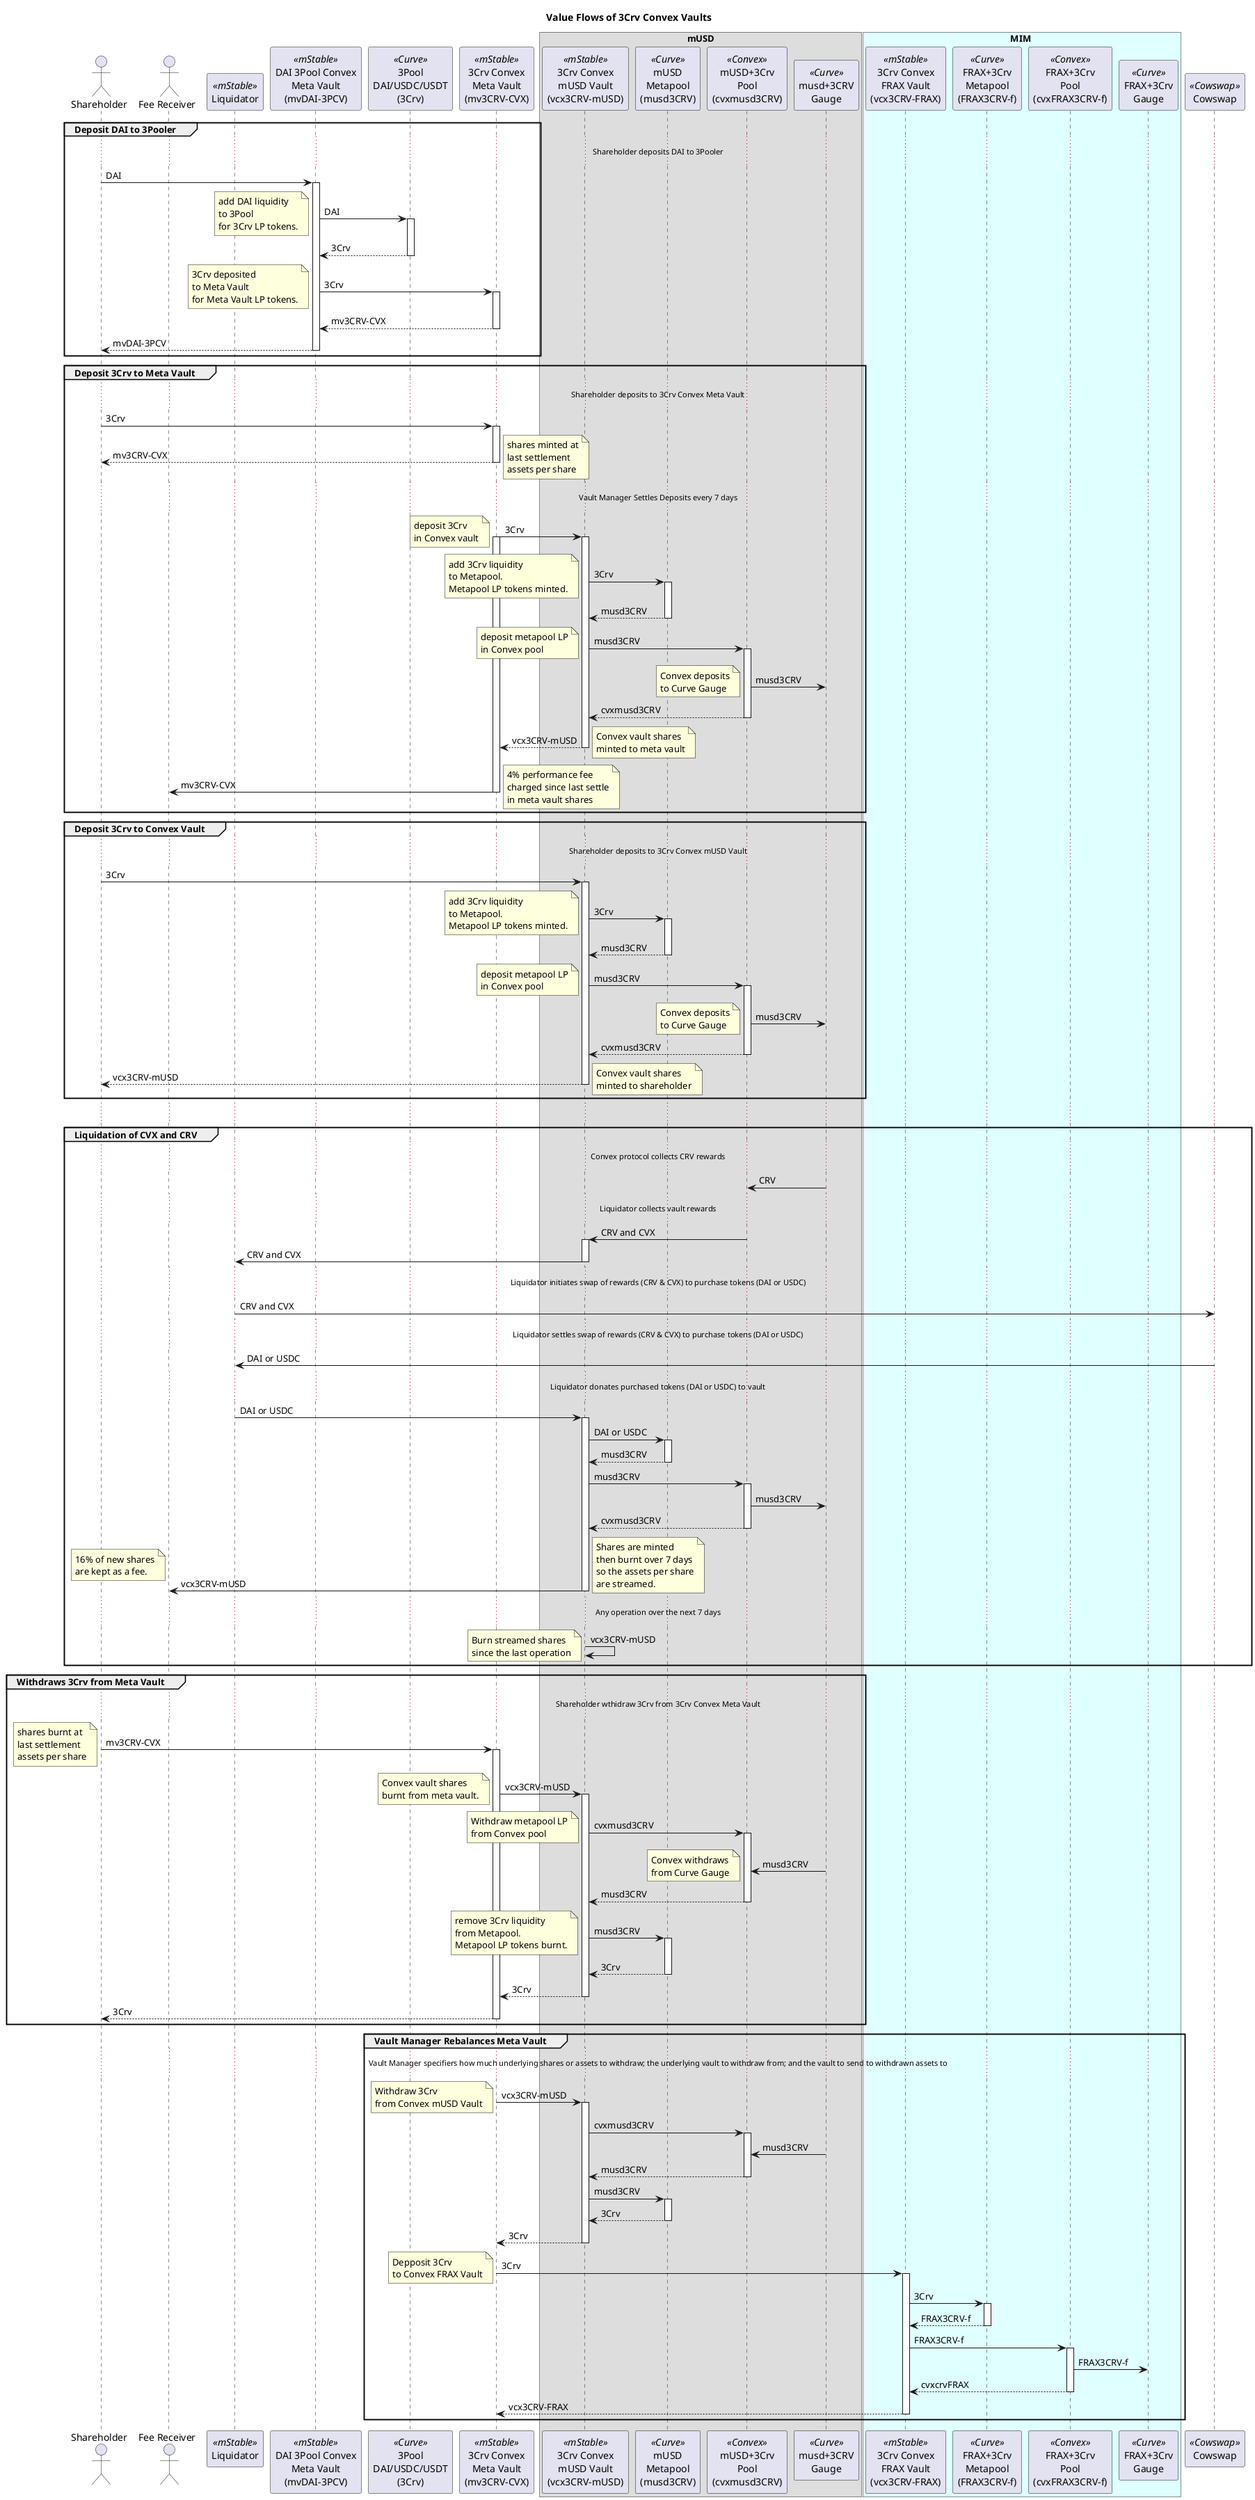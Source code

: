 @startuml

title "Value Flows of 3Crv Convex Vaults"

actor "Shareholder" as sh
actor "Fee Receiver" as fr
participant "Liquidator" as l <<mStable>>
participant "DAI 3Pool Convex\nMeta Vault\n(mvDAI-3PCV)" as 3pDAI <<mStable>>
participant "3Pool\nDAI/USDC/USDT\n(3Crv)" as 3pool <<Curve>>
participant "3Crv Convex\nMeta Vault\n(mv3CRV-CVX)" as mv <<mStable>>
box mUSD
participant "3Crv Convex\nmUSD Vault\n(vcx3CRV-mUSD)" as musdbv <<mStable>>
participant "mUSD\nMetapool\n(musd3CRV)" as musdmp <<Curve>>
participant "mUSD+3Crv\nPool\n(cvxmusd3CRV)" as cvxmusd <<Convex>>
participant "musd+3CRV\nGauge" as musdg <<Curve>>
end box
box MIM #LightCyan
participant "3Crv Convex\nFRAX Vault\n(vcx3CRV-FRAX)" as mimbv <<mStable>>
participant "FRAX+3Crv\nMetapool\n(FRAX3CRV-f)" as mimmp <<Curve>>
participant "FRAX+3Crv\nPool\n(cvxFRAX3CRV-f)" as cvxmim <<Convex>>
participant "FRAX+3Crv\nGauge" as mimg <<Curve>>
end box
participant "Cowswap" as cs <<Cowswap>>

group #transparent Deposit DAI to 3Pooler

... Shareholder deposits DAI to 3Pooler ...

sh -> 3pDAI : DAI
activate 3pDAI
3pDAI -> 3pool : DAI
activate 3pool
note left : add DAI liquidity\nto 3Pool\nfor 3Crv LP tokens.
return 3Crv
3pDAI -> mv : 3Crv
activate mv
note left : 3Crv deposited\nto Meta Vault\nfor Meta Vault LP tokens.
return mv3CRV-CVX
return mvDAI-3PCV

end

group #transparent Deposit 3Crv to Meta Vault

... Shareholder deposits to 3Crv Convex Meta Vault ...

sh -> mv : 3Crv
activate mv
return mv3CRV-CVX
note right : shares minted at\nlast settlement\nassets per share

... Vault Manager Settles Deposits every 7 days ...

mv -> musdbv : 3Crv
activate mv
activate musdbv
note left : deposit 3Crv\nin Convex vault
musdbv -> musdmp : 3Crv
activate musdmp
note left : add 3Crv liquidity\nto Metapool.\nMetapool LP tokens minted.
return musd3CRV
musdbv -> cvxmusd : musd3CRV
activate cvxmusd
note left : deposit metapool LP\nin Convex pool
cvxmusd -> musdg : musd3CRV
note left : Convex deposits\nto Curve Gauge
' activate musdg
' return 
return cvxmusd3CRV
return vcx3CRV-mUSD
note right : Convex vault shares\nminted to meta vault

mv -> fr : mv3CRV-CVX
note right : 4% performance fee\ncharged since last settle\nin meta vault shares
deactivate mv

end

group #transparent Deposit 3Crv to Convex Vault

... Shareholder deposits to 3Crv Convex mUSD Vault ...

sh -> musdbv : 3Crv
activate musdbv
musdbv -> musdmp : 3Crv
activate musdmp
note left : add 3Crv liquidity\nto Metapool.\nMetapool LP tokens minted.
return musd3CRV
musdbv -> cvxmusd : musd3CRV
activate cvxmusd
note left : deposit metapool LP\nin Convex pool
cvxmusd -> musdg : musd3CRV
note left : Convex deposits\nto Curve Gauge
' activate musdg
' return 
return cvxmusd3CRV
return vcx3CRV-mUSD
note right : Convex vault shares\nminted to shareholder

end

...

group #transparent Liquidation of CVX and CRV

... Convex protocol collects CRV rewards ...

musdg -> cvxmusd : CRV

... Liquidator collects vault rewards ...

cvxmusd -> musdbv : CRV and CVX
activate musdbv
musdbv -> l : CRV and CVX
deactivate musdbv

... Liquidator initiates swap of rewards (CRV & CVX) to purchase tokens (DAI or USDC) ...

l -> cs : CRV and CVX

... Liquidator settles swap of rewards (CRV & CVX) to purchase tokens (DAI or USDC) ...

cs -> l : DAI or USDC

... Liquidator donates purchased tokens (DAI or USDC) to vault ...

l -> musdbv : DAI or USDC
' activate l
activate musdbv
musdbv -> musdmp : DAI or USDC
activate musdmp
return musd3CRV
musdbv -> cvxmusd : musd3CRV
activate cvxmusd
cvxmusd -> musdg : musd3CRV
' activate musdg
' return 
return cvxmusd3CRV

musdbv -> fr : vcx3CRV-mUSD
note left : 16% of new shares\nare kept as a fee.
note right : Shares are minted\nthen burnt over 7 days\nso the assets per share\nare streamed.
' return
deactivate musdbv

... Any operation over the next 7 days ...

musdbv -> musdbv : vcx3CRV-mUSD
note left : Burn streamed shares\nsince the last operation

end

group #transparent Withdraws 3Crv from Meta Vault

... Shareholder wthidraw 3Crv from 3Crv Convex Meta Vault ...

sh -> mv : mv3CRV-CVX
activate mv
note left : shares burnt at\nlast settlement\nassets per share
mv -> musdbv :  vcx3CRV-mUSD
activate musdbv
note left : Convex vault shares\nburnt from meta vault.

musdbv -> cvxmusd : cvxmusd3CRV
activate cvxmusd
note left : Withdraw metapool LP\nfrom Convex pool
musdg -> cvxmusd : musd3CRV
note left : Convex withdraws\nfrom Curve Gauge
return musd3CRV

musdbv -> musdmp : musd3CRV
activate musdmp
note left : remove 3Crv liquidity\nfrom Metapool.\nMetapool LP tokens burnt.
return 3Crv

return 3Crv
return 3Crv

end

group #transparent Vault Manager Rebalances Meta Vault

... Vault Manager specifiers how much underlying shares or assets to withdraw; the underlying vault to withdraw from; and the vault to send to withdrawn assets to ...

mv -> musdbv :  vcx3CRV-mUSD
activate musdbv
note left : Withdraw 3Crv\nfrom Convex mUSD Vault

musdbv -> cvxmusd : cvxmusd3CRV
activate cvxmusd
musdg -> cvxmusd : musd3CRV
return musd3CRV

musdbv -> musdmp : musd3CRV
activate musdmp
return 3Crv
return 3Crv


mv -> mimbv : 3Crv
activate mimbv
note left : Depposit 3Crv\nto Convex FRAX Vault
mimbv -> mimmp : 3Crv
activate mimmp
return FRAX3CRV-f
mimbv -> cvxmim : FRAX3CRV-f
activate cvxmim
cvxmim -> mimg : FRAX3CRV-f
' activate musdg
' return 
return cvxcrvFRAX
return vcx3CRV-FRAX

end

@enduml
